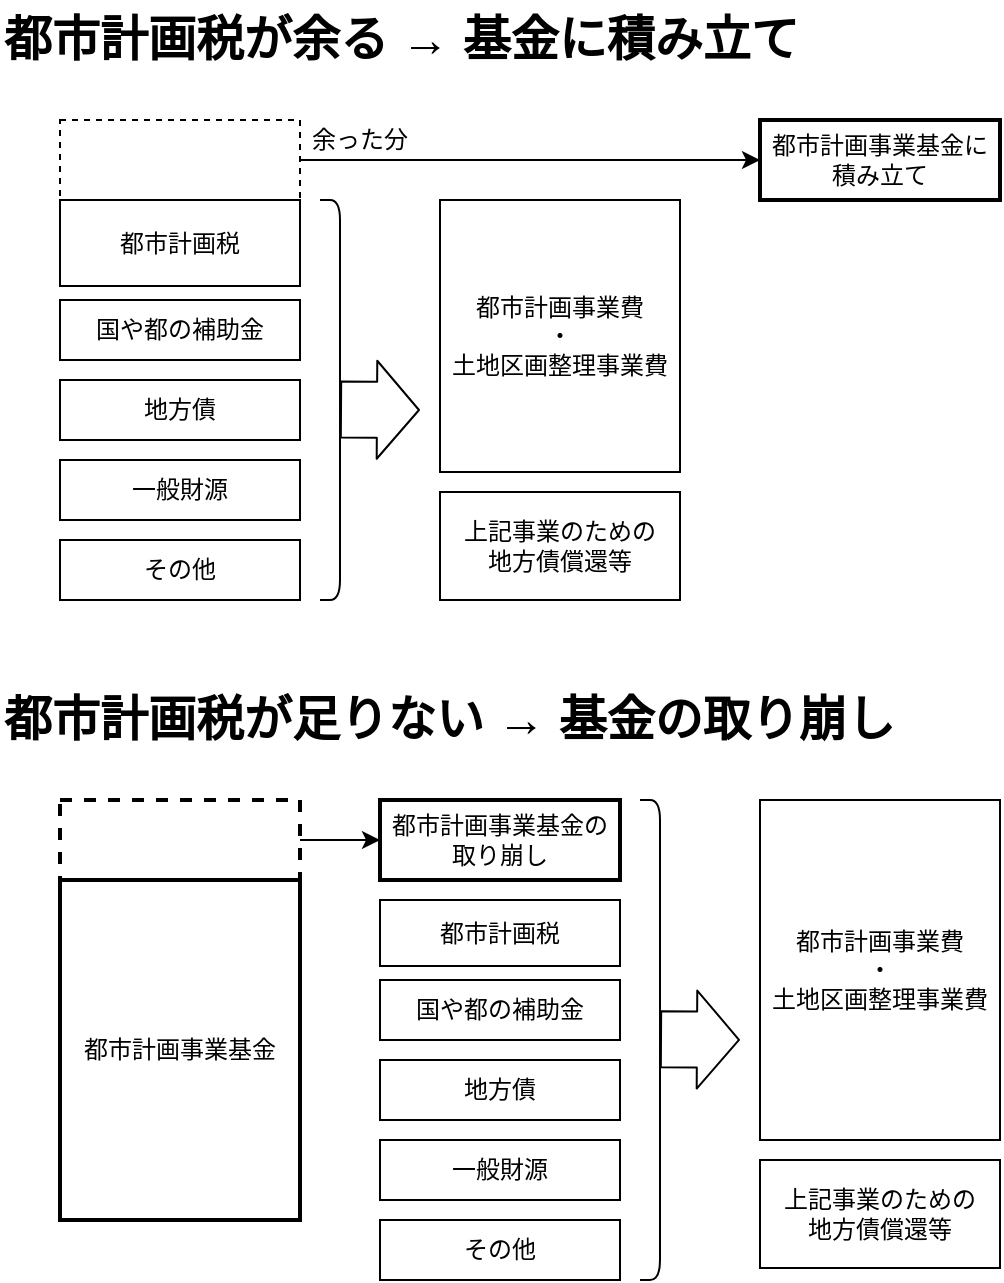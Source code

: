 <mxfile version="13.1.3">
    <diagram id="6hGFLwfOUW9BJ-s0fimq" name="Page-1">
        <mxGraphModel dx="1103" dy="391" grid="1" gridSize="10" guides="1" tooltips="1" connect="1" arrows="1" fold="1" page="1" pageScale="1" pageWidth="827" pageHeight="1169" math="0" shadow="0">
            <root>
                <mxCell id="0"/>
                <mxCell id="1" parent="0"/>
                <mxCell id="2" value="国や都の補助金" style="rounded=0;whiteSpace=wrap;html=1;" parent="1" vertex="1">
                    <mxGeometry x="30" y="150" width="120" height="30" as="geometry"/>
                </mxCell>
                <mxCell id="17" style="edgeStyle=orthogonalEdgeStyle;rounded=0;orthogonalLoop=1;jettySize=auto;html=1;exitX=1;exitY=0.5;exitDx=0;exitDy=0;entryX=0;entryY=0.5;entryDx=0;entryDy=0;" parent="1" source="3" target="16" edge="1">
                    <mxGeometry relative="1" as="geometry"/>
                </mxCell>
                <mxCell id="3" value="" style="rounded=0;whiteSpace=wrap;html=1;dashed=1;" parent="1" vertex="1">
                    <mxGeometry x="30" y="60" width="120" height="40" as="geometry"/>
                </mxCell>
                <mxCell id="4" value="地方債" style="rounded=0;whiteSpace=wrap;html=1;" parent="1" vertex="1">
                    <mxGeometry x="30" y="190" width="120" height="30" as="geometry"/>
                </mxCell>
                <mxCell id="5" value="一般財源" style="rounded=0;whiteSpace=wrap;html=1;" parent="1" vertex="1">
                    <mxGeometry x="30" y="230" width="120" height="30" as="geometry"/>
                </mxCell>
                <mxCell id="6" value="その他" style="rounded=0;whiteSpace=wrap;html=1;" parent="1" vertex="1">
                    <mxGeometry x="30" y="270" width="120" height="30" as="geometry"/>
                </mxCell>
                <mxCell id="7" value="都市計画事業費&lt;br&gt;・&lt;br&gt;土地区画整理事業費" style="rounded=0;whiteSpace=wrap;html=1;" parent="1" vertex="1">
                    <mxGeometry x="220" y="100" width="120" height="136" as="geometry"/>
                </mxCell>
                <mxCell id="8" value="上記事業のための&lt;br&gt;地方債償還等" style="rounded=0;whiteSpace=wrap;html=1;" parent="1" vertex="1">
                    <mxGeometry x="220" y="246" width="120" height="54" as="geometry"/>
                </mxCell>
                <mxCell id="14" value="都市計画税" style="rounded=0;whiteSpace=wrap;html=1;" parent="1" vertex="1">
                    <mxGeometry x="30" y="100" width="120" height="43" as="geometry"/>
                </mxCell>
                <mxCell id="16" value="都市計画事業基金に&lt;br&gt;積み立て" style="rounded=0;whiteSpace=wrap;html=1;strokeWidth=2;" parent="1" vertex="1">
                    <mxGeometry x="380" y="60" width="120" height="40" as="geometry"/>
                </mxCell>
                <mxCell id="18" value="余った分" style="text;html=1;strokeColor=none;fillColor=none;align=center;verticalAlign=middle;whiteSpace=wrap;rounded=0;" parent="1" vertex="1">
                    <mxGeometry x="120" y="60" width="120" height="20" as="geometry"/>
                </mxCell>
                <mxCell id="20" value="" style="shape=curlyBracket;whiteSpace=wrap;html=1;rounded=1;rotation=-180;size=0;" parent="1" vertex="1">
                    <mxGeometry x="160" y="100" width="10" height="200" as="geometry"/>
                </mxCell>
                <mxCell id="19" value="" style="shape=flexArrow;endArrow=classic;html=1;endWidth=20;endSize=6.67;width=28;fillColor=none;" parent="1" edge="1">
                    <mxGeometry width="50" height="50" relative="1" as="geometry">
                        <mxPoint x="170" y="204.76" as="sourcePoint"/>
                        <mxPoint x="210" y="205" as="targetPoint"/>
                    </mxGeometry>
                </mxCell>
                <mxCell id="26" value="国や都の補助金" style="rounded=0;whiteSpace=wrap;html=1;" parent="1" vertex="1">
                    <mxGeometry x="190" y="490" width="120" height="30" as="geometry"/>
                </mxCell>
                <mxCell id="27" value="地方債" style="rounded=0;whiteSpace=wrap;html=1;" parent="1" vertex="1">
                    <mxGeometry x="190" y="530" width="120" height="30" as="geometry"/>
                </mxCell>
                <mxCell id="28" value="一般財源" style="rounded=0;whiteSpace=wrap;html=1;" parent="1" vertex="1">
                    <mxGeometry x="190" y="570" width="120" height="30" as="geometry"/>
                </mxCell>
                <mxCell id="29" value="その他" style="rounded=0;whiteSpace=wrap;html=1;" parent="1" vertex="1">
                    <mxGeometry x="190" y="610" width="120" height="30" as="geometry"/>
                </mxCell>
                <mxCell id="30" value="都市計画事業費&lt;br&gt;・&lt;br&gt;土地区画整理事業費" style="rounded=0;whiteSpace=wrap;html=1;" parent="1" vertex="1">
                    <mxGeometry x="380" y="400" width="120" height="170" as="geometry"/>
                </mxCell>
                <mxCell id="31" value="上記事業のための&lt;br&gt;地方債償還等" style="rounded=0;whiteSpace=wrap;html=1;" parent="1" vertex="1">
                    <mxGeometry x="380" y="580" width="120" height="54" as="geometry"/>
                </mxCell>
                <mxCell id="32" value="都市計画税" style="rounded=0;whiteSpace=wrap;html=1;" parent="1" vertex="1">
                    <mxGeometry x="190" y="450" width="120" height="33" as="geometry"/>
                </mxCell>
                <mxCell id="33" value="" style="shape=curlyBracket;whiteSpace=wrap;html=1;rounded=1;rotation=-180;size=0;" parent="1" vertex="1">
                    <mxGeometry x="320" y="400" width="10" height="240" as="geometry"/>
                </mxCell>
                <mxCell id="34" value="" style="shape=flexArrow;endArrow=classic;html=1;endWidth=20;endSize=6.67;width=28;fillColor=none;" parent="1" edge="1">
                    <mxGeometry width="50" height="50" relative="1" as="geometry">
                        <mxPoint x="330.0" y="519.66" as="sourcePoint"/>
                        <mxPoint x="370.0" y="519.9" as="targetPoint"/>
                    </mxGeometry>
                </mxCell>
                <mxCell id="44" style="edgeStyle=orthogonalEdgeStyle;rounded=0;orthogonalLoop=1;jettySize=auto;html=1;exitX=1;exitY=0.5;exitDx=0;exitDy=0;entryX=0;entryY=0.5;entryDx=0;entryDy=0;" edge="1" parent="1" source="35" target="37">
                    <mxGeometry relative="1" as="geometry"/>
                </mxCell>
                <mxCell id="35" value="" style="rounded=0;whiteSpace=wrap;html=1;dashed=1;strokeWidth=2;" parent="1" vertex="1">
                    <mxGeometry x="30" y="400" width="120" height="40" as="geometry"/>
                </mxCell>
                <mxCell id="36" value="都市計画事業基金" style="rounded=0;whiteSpace=wrap;html=1;strokeWidth=2;" parent="1" vertex="1">
                    <mxGeometry x="30" y="440" width="120" height="170" as="geometry"/>
                </mxCell>
                <mxCell id="37" value="都市計画事業基金の&lt;br&gt;取り崩し" style="rounded=0;whiteSpace=wrap;html=1;strokeWidth=2;" parent="1" vertex="1">
                    <mxGeometry x="190" y="400" width="120" height="40" as="geometry"/>
                </mxCell>
                <mxCell id="39" value="都市計画税が余る → 基金に積み立て" style="text;strokeColor=none;fillColor=none;html=1;fontSize=24;fontStyle=1;verticalAlign=middle;align=left;dashed=1;" parent="1" vertex="1">
                    <mxGeometry width="410" height="40" as="geometry"/>
                </mxCell>
                <mxCell id="42" value="都市計画税が足りない → 基金の取り崩し" style="text;strokeColor=none;fillColor=none;html=1;fontSize=24;fontStyle=1;verticalAlign=middle;align=left;dashed=1;" parent="1" vertex="1">
                    <mxGeometry y="340" width="470" height="40" as="geometry"/>
                </mxCell>
            </root>
        </mxGraphModel>
    </diagram>
</mxfile>